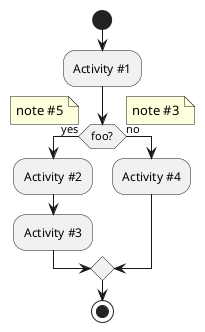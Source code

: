 {
  "sha1": "f1ehcek3voemvpmooz3pfyuv7lh4oo7",
  "insertion": {
    "when": "2024-06-01T09:03:05.400Z",
    "user": "plantuml@gmail.com"
  }
}
@startuml
start
:Activity #1;

if (foo?) then (yes)
note right: note #3
  :Activity #2;
  :Activity #3;
else (no)
  :Activity #4;
endif
note left: note #5
stop
@enduml

